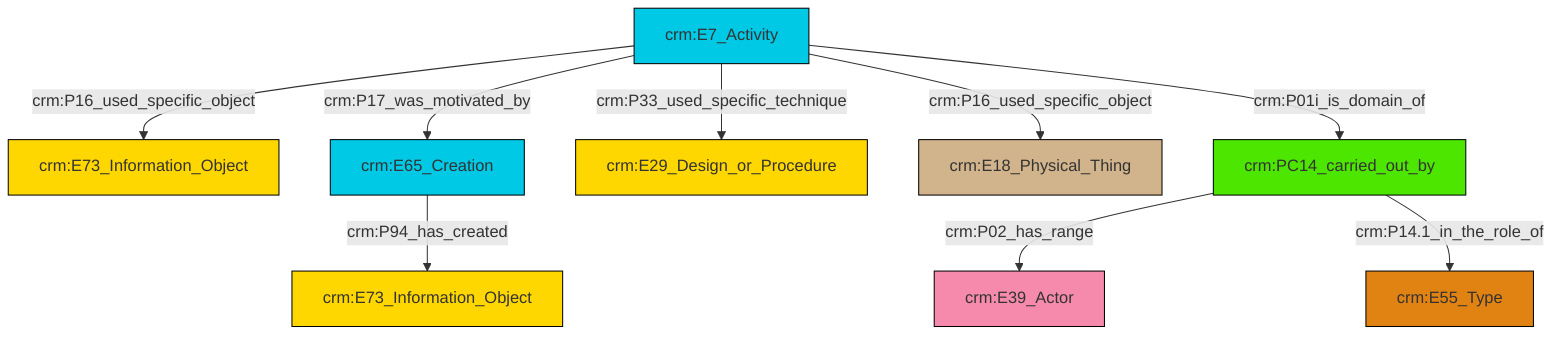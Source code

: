 graph TD
classDef Literal fill:#f2f2f2,stroke:#000000;
classDef CRM_Entity fill:#FFFFFF,stroke:#000000;
classDef Temporal_Entity fill:#00C9E6, stroke:#000000;
classDef Type fill:#E18312, stroke:#000000;
classDef Time-Span fill:#2C9C91, stroke:#000000;
classDef Appellation fill:#FFEB7F, stroke:#000000;
classDef Place fill:#008836, stroke:#000000;
classDef Persistent_Item fill:#B266B2, stroke:#000000;
classDef Conceptual_Object fill:#FFD700, stroke:#000000;
classDef Physical_Thing fill:#D2B48C, stroke:#000000;
classDef Actor fill:#f58aad, stroke:#000000;
classDef PC_Classes fill:#4ce600, stroke:#000000;
classDef Multi fill:#cccccc,stroke:#000000;

0["crm:E7_Activity"]:::Temporal_Entity -->|crm:P16_used_specific_object| 1["crm:E73_Information_Object"]:::Conceptual_Object
0["crm:E7_Activity"]:::Temporal_Entity -->|crm:P16_used_specific_object| 8["crm:E18_Physical_Thing"]:::Physical_Thing
0["crm:E7_Activity"]:::Temporal_Entity -->|crm:P17_was_motivated_by| 2["crm:E65_Creation"]:::Temporal_Entity
0["crm:E7_Activity"]:::Temporal_Entity -->|crm:P33_used_specific_technique| 6["crm:E29_Design_or_Procedure"]:::Conceptual_Object
9["crm:PC14_carried_out_by"]:::PC_Classes -->|crm:P02_has_range| 12["crm:E39_Actor"]:::Actor
9["crm:PC14_carried_out_by"]:::PC_Classes -->|crm:P14.1_in_the_role_of| 14["crm:E55_Type"]:::Type
2["crm:E65_Creation"]:::Temporal_Entity -->|crm:P94_has_created| 4["crm:E73_Information_Object"]:::Conceptual_Object
0["crm:E7_Activity"]:::Temporal_Entity -->|crm:P01i_is_domain_of| 9["crm:PC14_carried_out_by"]:::PC_Classes